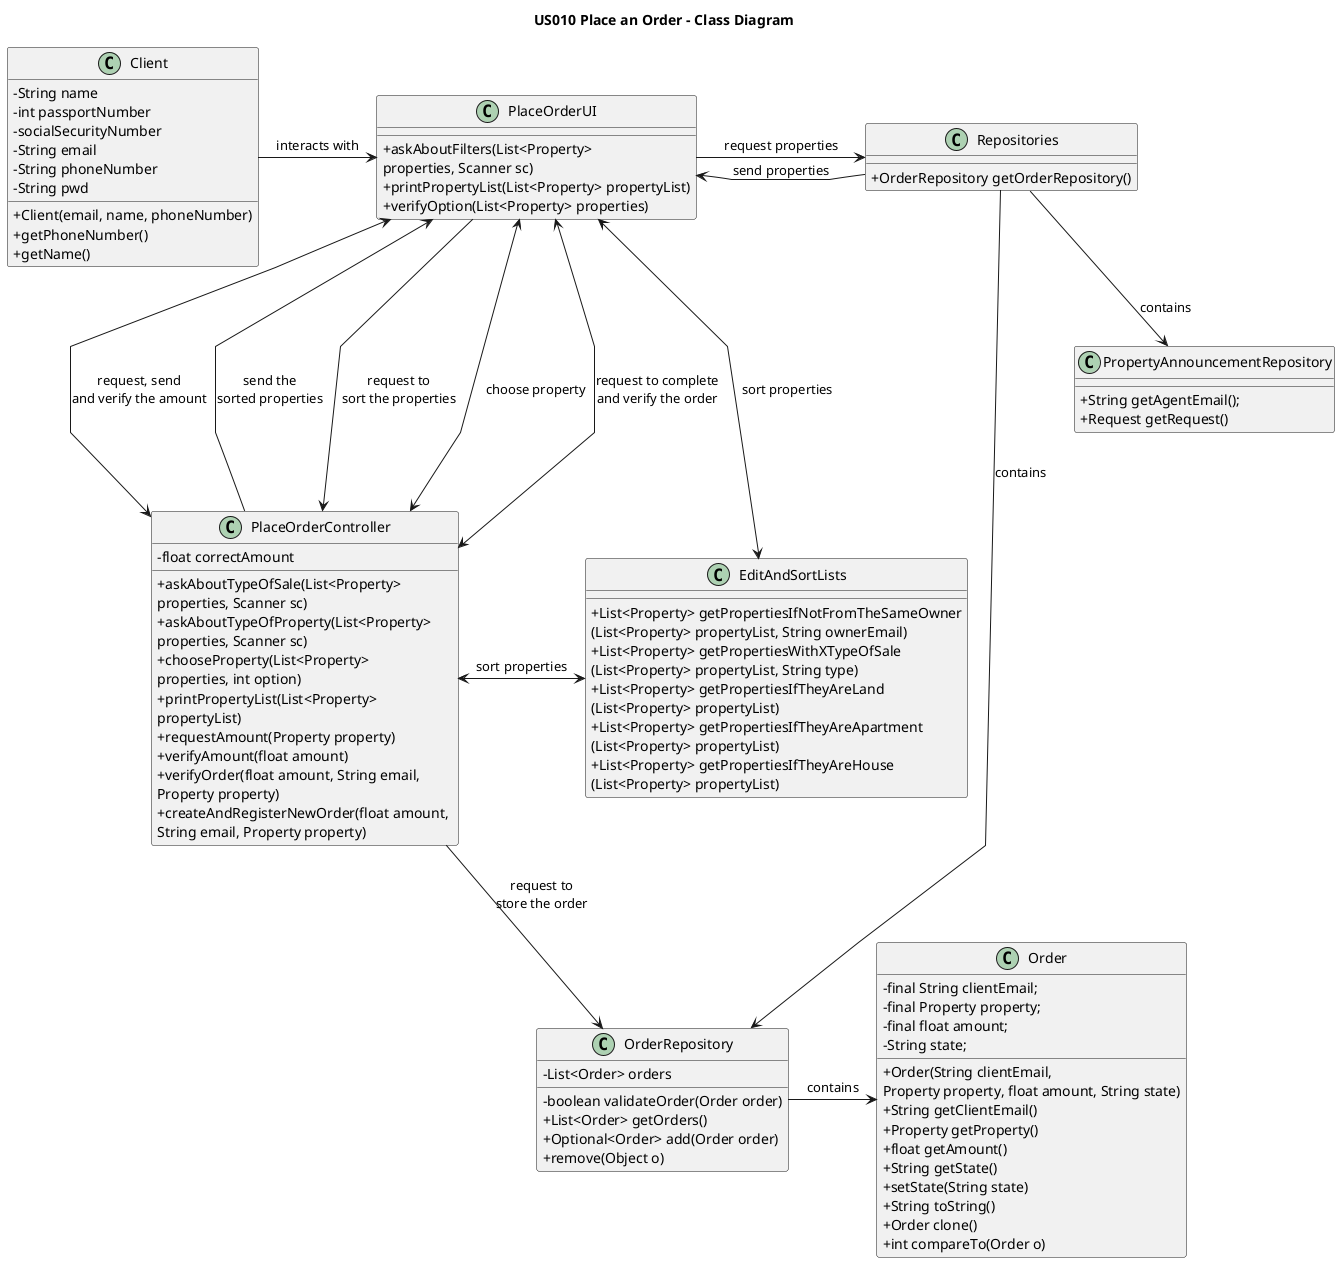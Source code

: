 @startuml
'skinparam monochrome true
skinparam packageStyle rectangle
skinparam shadowing false
skinparam linetype polyline
'skinparam linetype orto

skinparam classAttributeIconSize 0

'left to right direction

title US010 Place an Order - Class Diagram


class PlaceOrderUI
{
    + askAboutFilters(List<Property> \nproperties, Scanner sc)
    + printPropertyList(List<Property> propertyList)
    + verifyOption(List<Property> properties)
}

class PlaceOrderController
{
    - float correctAmount
    ___
    + askAboutTypeOfSale(List<Property> \nproperties, Scanner sc)
    + askAboutTypeOfProperty(List<Property> \nproperties, Scanner sc)
    + chooseProperty(List<Property> \nproperties, int option)
    + printPropertyList(List<Property> \npropertyList)
    + requestAmount(Property property)
    + verifyAmount(float amount)
    + verifyOrder(float amount, String email, \nProperty property)
    + createAndRegisterNewOrder(float amount, \nString email, Property property)
}

class OrderRepository {
    - List<Order> orders
    - boolean validateOrder(Order order)
    + List<Order> getOrders()
    + Optional<Order> add(Order order)
    + remove(Object o)
}

class Client {
-String name
-int passportNumber
-socialSecurityNumber
-String email
-String phoneNumber
-String pwd
___
+ Client(email, name, phoneNumber)
+ getPhoneNumber()
+ getName()
}

class EditAndSortLists {
    + List<Property> getPropertiesIfNotFromTheSameOwner\n(List<Property> propertyList, String ownerEmail)
    + List<Property> getPropertiesWithXTypeOfSale\n(List<Property> propertyList, String type)
    + List<Property> getPropertiesIfTheyAreLand\n(List<Property> propertyList)
    + List<Property> getPropertiesIfTheyAreApartment\n(List<Property> propertyList)
    + List<Property> getPropertiesIfTheyAreHouse\n(List<Property> propertyList)

}

class Repositories {
    + OrderRepository getOrderRepository()
}

class Order {
    - final String clientEmail;
    - final Property property;
    - final float amount;
    - String state;
    ___
    + Order(String clientEmail, \nProperty property, float amount, String state)
    + String getClientEmail()
    + Property getProperty()
    + float getAmount()
    + String getState()
    + setState(String state)
    + String toString()
    + Order clone()
    + int compareTo(Order o)
}

class PropertyAnnouncementRepository {
    + String getAgentEmail();
    + Request getRequest()
}

Client -> PlaceOrderUI : interacts with
PlaceOrderUI -> Repositories : request properties
Repositories --> PropertyAnnouncementRepository : contains
Repositories --> OrderRepository : contains
Repositories -> PlaceOrderUI : send properties
PlaceOrderUI <--> EditAndSortLists : sort properties
PlaceOrderUI --> PlaceOrderController : request to\nsort the properties
PlaceOrderController <-> EditAndSortLists : sort properties
PlaceOrderController --> PlaceOrderUI : send the\nsorted properties
PlaceOrderUI <--> PlaceOrderController : choose property
PlaceOrderUI <--> PlaceOrderController : request, send\nand verify the amount
PlaceOrderUI <---> PlaceOrderController : request to complete\nand verify the order
PlaceOrderController --> OrderRepository : request to\nstore the order
OrderRepository -> Order : contains
@enduml